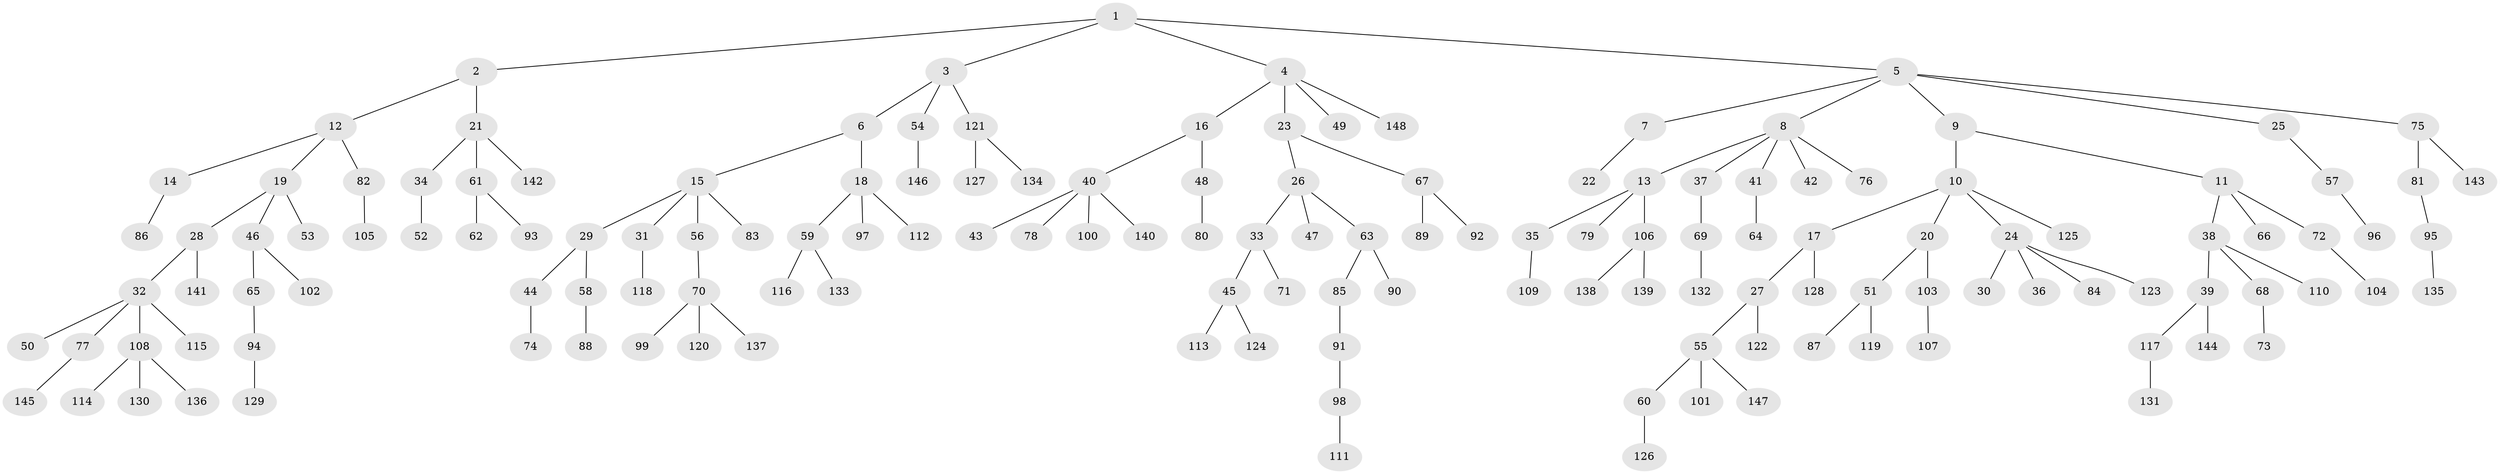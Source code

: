 // Generated by graph-tools (version 1.1) at 2025/15/03/09/25 04:15:21]
// undirected, 148 vertices, 147 edges
graph export_dot {
graph [start="1"]
  node [color=gray90,style=filled];
  1;
  2;
  3;
  4;
  5;
  6;
  7;
  8;
  9;
  10;
  11;
  12;
  13;
  14;
  15;
  16;
  17;
  18;
  19;
  20;
  21;
  22;
  23;
  24;
  25;
  26;
  27;
  28;
  29;
  30;
  31;
  32;
  33;
  34;
  35;
  36;
  37;
  38;
  39;
  40;
  41;
  42;
  43;
  44;
  45;
  46;
  47;
  48;
  49;
  50;
  51;
  52;
  53;
  54;
  55;
  56;
  57;
  58;
  59;
  60;
  61;
  62;
  63;
  64;
  65;
  66;
  67;
  68;
  69;
  70;
  71;
  72;
  73;
  74;
  75;
  76;
  77;
  78;
  79;
  80;
  81;
  82;
  83;
  84;
  85;
  86;
  87;
  88;
  89;
  90;
  91;
  92;
  93;
  94;
  95;
  96;
  97;
  98;
  99;
  100;
  101;
  102;
  103;
  104;
  105;
  106;
  107;
  108;
  109;
  110;
  111;
  112;
  113;
  114;
  115;
  116;
  117;
  118;
  119;
  120;
  121;
  122;
  123;
  124;
  125;
  126;
  127;
  128;
  129;
  130;
  131;
  132;
  133;
  134;
  135;
  136;
  137;
  138;
  139;
  140;
  141;
  142;
  143;
  144;
  145;
  146;
  147;
  148;
  1 -- 2;
  1 -- 3;
  1 -- 4;
  1 -- 5;
  2 -- 12;
  2 -- 21;
  3 -- 6;
  3 -- 54;
  3 -- 121;
  4 -- 16;
  4 -- 23;
  4 -- 49;
  4 -- 148;
  5 -- 7;
  5 -- 8;
  5 -- 9;
  5 -- 25;
  5 -- 75;
  6 -- 15;
  6 -- 18;
  7 -- 22;
  8 -- 13;
  8 -- 37;
  8 -- 41;
  8 -- 42;
  8 -- 76;
  9 -- 10;
  9 -- 11;
  10 -- 17;
  10 -- 20;
  10 -- 24;
  10 -- 125;
  11 -- 38;
  11 -- 66;
  11 -- 72;
  12 -- 14;
  12 -- 19;
  12 -- 82;
  13 -- 35;
  13 -- 79;
  13 -- 106;
  14 -- 86;
  15 -- 29;
  15 -- 31;
  15 -- 56;
  15 -- 83;
  16 -- 40;
  16 -- 48;
  17 -- 27;
  17 -- 128;
  18 -- 59;
  18 -- 97;
  18 -- 112;
  19 -- 28;
  19 -- 46;
  19 -- 53;
  20 -- 51;
  20 -- 103;
  21 -- 34;
  21 -- 61;
  21 -- 142;
  23 -- 26;
  23 -- 67;
  24 -- 30;
  24 -- 36;
  24 -- 84;
  24 -- 123;
  25 -- 57;
  26 -- 33;
  26 -- 47;
  26 -- 63;
  27 -- 55;
  27 -- 122;
  28 -- 32;
  28 -- 141;
  29 -- 44;
  29 -- 58;
  31 -- 118;
  32 -- 50;
  32 -- 77;
  32 -- 108;
  32 -- 115;
  33 -- 45;
  33 -- 71;
  34 -- 52;
  35 -- 109;
  37 -- 69;
  38 -- 39;
  38 -- 68;
  38 -- 110;
  39 -- 117;
  39 -- 144;
  40 -- 43;
  40 -- 78;
  40 -- 100;
  40 -- 140;
  41 -- 64;
  44 -- 74;
  45 -- 113;
  45 -- 124;
  46 -- 65;
  46 -- 102;
  48 -- 80;
  51 -- 87;
  51 -- 119;
  54 -- 146;
  55 -- 60;
  55 -- 101;
  55 -- 147;
  56 -- 70;
  57 -- 96;
  58 -- 88;
  59 -- 116;
  59 -- 133;
  60 -- 126;
  61 -- 62;
  61 -- 93;
  63 -- 85;
  63 -- 90;
  65 -- 94;
  67 -- 89;
  67 -- 92;
  68 -- 73;
  69 -- 132;
  70 -- 99;
  70 -- 120;
  70 -- 137;
  72 -- 104;
  75 -- 81;
  75 -- 143;
  77 -- 145;
  81 -- 95;
  82 -- 105;
  85 -- 91;
  91 -- 98;
  94 -- 129;
  95 -- 135;
  98 -- 111;
  103 -- 107;
  106 -- 138;
  106 -- 139;
  108 -- 114;
  108 -- 130;
  108 -- 136;
  117 -- 131;
  121 -- 127;
  121 -- 134;
}
